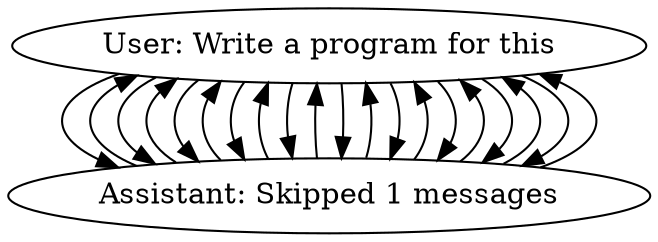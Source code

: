 digraph Process {
    "User: Write a program for this" -> "Assistant: Skipped 1 messages"
    "Assistant: Skipped 1 messages" -> "User: Write a program for this"
    "User: Write a program for this" -> "Assistant: Skipped 1 messages"
    "Assistant: Skipped 1 messages" -> "User: Write a program for this"
    "User: Write a program for this" -> "Assistant: Skipped 1 messages"
    "Assistant: Skipped 1 messages" -> "User: Write a program for this"
    "User: Write a program for this" -> "Assistant: Skipped 1 messages"
    "Assistant: Skipped 1 messages" -> "User: Write a program for this"
    "User: Write a program for this" -> "Assistant: Skipped 1 messages"
    "Assistant: Skipped 1 messages" -> "User: Write a program for this"
    "User: Write a program for this" -> "Assistant: Skipped 1 messages"
    "Assistant: Skipped 1 messages" -> "User: Write a program for this"
    "User: Write a program for this" -> "Assistant: Skipped 1 messages"
    "Assistant: Skipped 1 messages" -> "User: Write a program for this"
    "User: Write a program for this" -> "Assistant: Skipped 1 messages"
    "Assistant: Skipped 1 messages" -> "User: Write a program for this"
    "User: Write a program for this" -> "Assistant: Skipped 1 messages"
    "Assistant: Skipped 1 messages" -> "User: Write a program for this"
    "User: Write a program for this" -> "Assistant: Skipped 1 messages"
    "Assistant: Skipped 1 messages" -> "User: Write a program for this"
}
